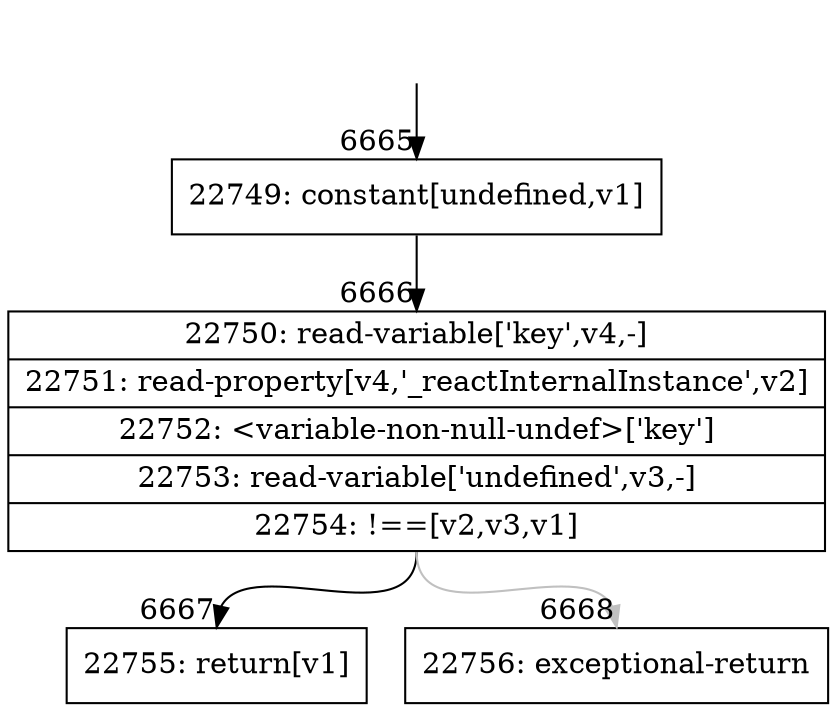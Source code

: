 digraph {
rankdir="TD"
BB_entry460[shape=none,label=""];
BB_entry460 -> BB6665 [tailport=s, headport=n, headlabel="    6665"]
BB6665 [shape=record label="{22749: constant[undefined,v1]}" ] 
BB6665 -> BB6666 [tailport=s, headport=n, headlabel="      6666"]
BB6666 [shape=record label="{22750: read-variable['key',v4,-]|22751: read-property[v4,'_reactInternalInstance',v2]|22752: \<variable-non-null-undef\>['key']|22753: read-variable['undefined',v3,-]|22754: !==[v2,v3,v1]}" ] 
BB6666 -> BB6667 [tailport=s, headport=n, headlabel="      6667"]
BB6666 -> BB6668 [tailport=s, headport=n, color=gray, headlabel="      6668"]
BB6667 [shape=record label="{22755: return[v1]}" ] 
BB6668 [shape=record label="{22756: exceptional-return}" ] 
//#$~ 11658
}
